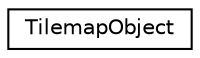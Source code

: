 digraph "Graphical Class Hierarchy"
{
  edge [fontname="Helvetica",fontsize="10",labelfontname="Helvetica",labelfontsize="10"];
  node [fontname="Helvetica",fontsize="10",shape=record];
  rankdir="LR";
  Node1 [label="TilemapObject",height=0.2,width=0.4,color="black", fillcolor="white", style="filled",URL="$struct_tilemap_object.html"];
}
